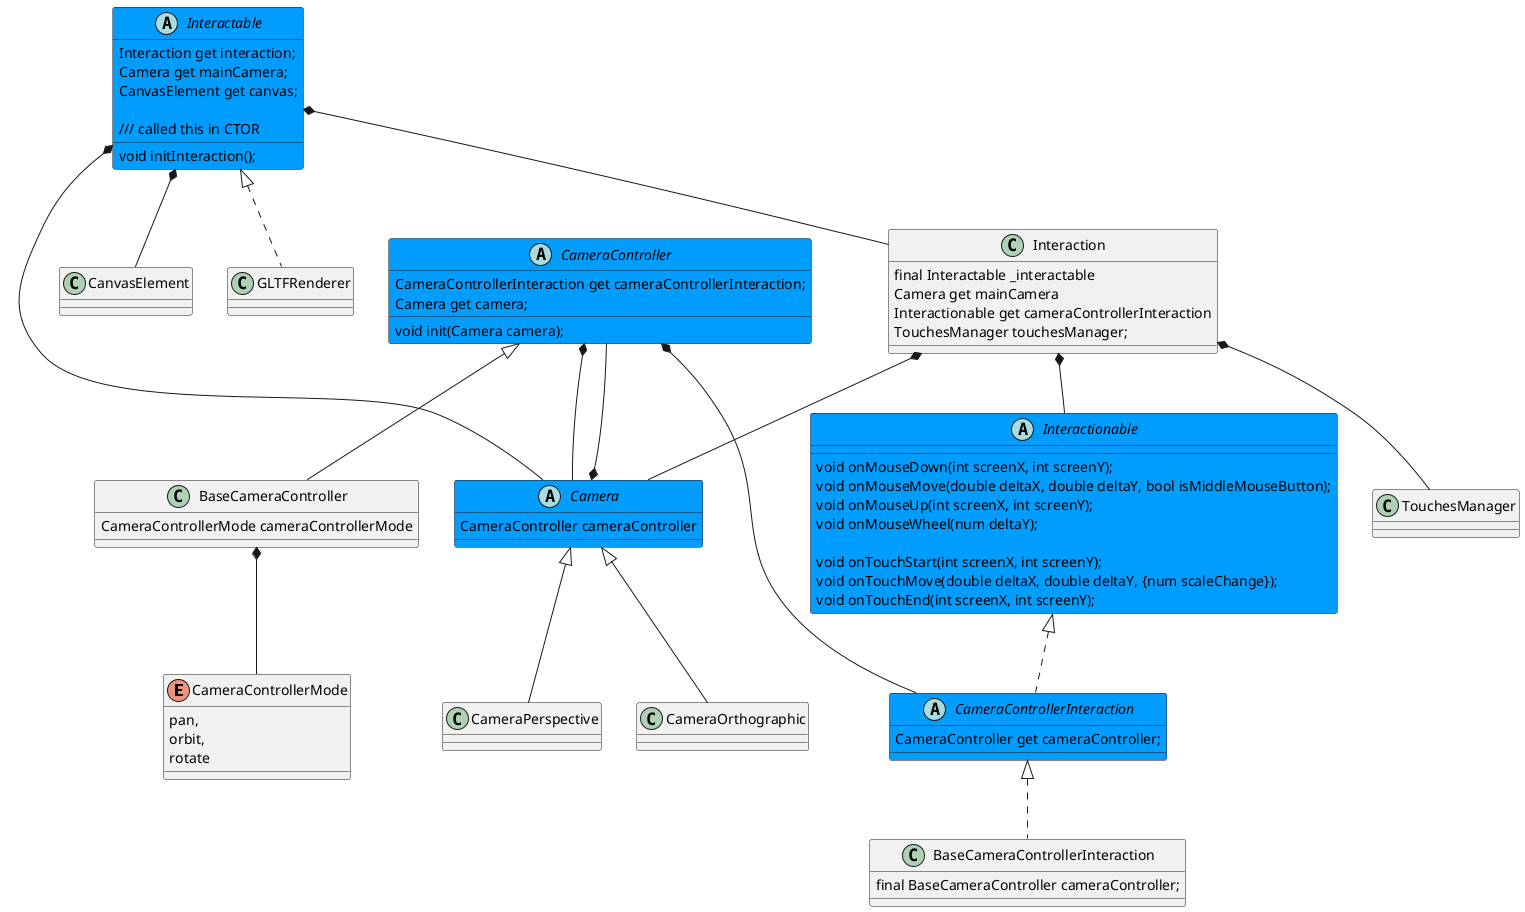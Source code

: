 @startuml

enum CameraControllerMode{
  pan,
  orbit,
  rotate
}

abstract class Camera #009dff{
    CameraController cameraController
}
Camera *-- CameraController

class CameraPerspective extends Camera
class CameraOrthographic extends Camera

abstract class CameraController #009dff{
  CameraControllerInteraction get cameraControllerInteraction;
  Camera get camera;
  void init(Camera camera);
}
CameraController *-- CameraControllerInteraction
CameraController *-- Camera

abstract class CameraControllerInteraction #009dff implements Interactionable {
  CameraController get cameraController;
}

class BaseCameraController extends CameraController{
    CameraControllerMode cameraControllerMode
}

BaseCameraController *-- CameraControllerMode

class BaseCameraControllerInteraction implements CameraControllerInteraction{

  final BaseCameraController cameraController;
}

abstract class Interactionable #009dff{
  void onMouseDown(int screenX, int screenY);
  void onMouseMove(double deltaX, double deltaY, bool isMiddleMouseButton);
  void onMouseUp(int screenX, int screenY);
  void onMouseWheel(num deltaY);

  void onTouchStart(int screenX, int screenY);
  void onTouchMove(double deltaX, double deltaY, {num scaleChange});
  void onTouchEnd(int screenX, int screenY);
}

abstract class Interactable #009dff{
  Interaction get interaction;
  Camera get mainCamera;
  CanvasElement get canvas;

  /// called this in CTOR
  void initInteraction();
}
Interactable *-- Interaction
Interactable *-- Camera
Interactable *-- CanvasElement

class GLTFRenderer implements Interactable

class Interaction {
    final Interactable _interactable
    Camera get mainCamera
    Interactionable get cameraControllerInteraction
    TouchesManager touchesManager;
}
Interaction *-- Camera
Interaction *-- Interactionable
Interaction *-- TouchesManager

class TouchesManager
@enduml